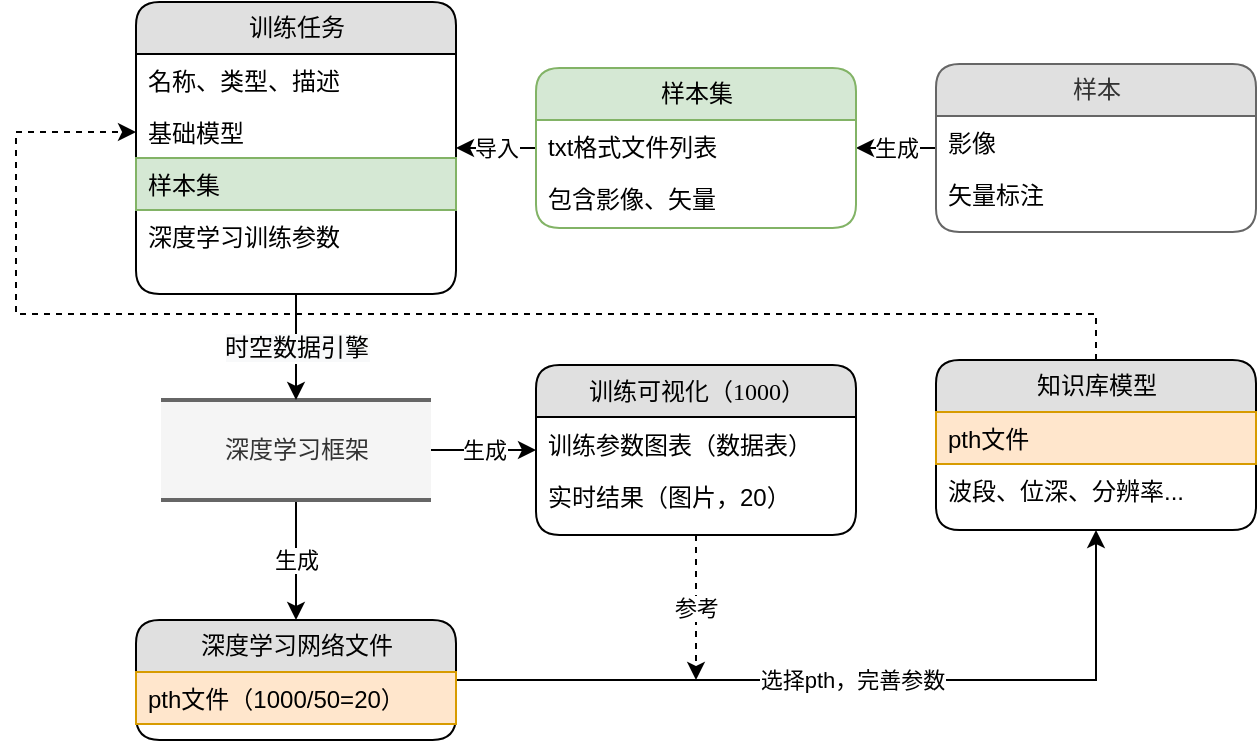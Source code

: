 <mxfile version="20.0.4" type="github"><diagram name="Page-1" id="b520641d-4fe3-3701-9064-5fc419738815"><mxGraphModel dx="1038" dy="547" grid="1" gridSize="10" guides="1" tooltips="1" connect="1" arrows="1" fold="1" page="1" pageScale="1" pageWidth="1100" pageHeight="850" background="none" math="0" shadow="0"><root><mxCell id="0"/><mxCell id="1" parent="0"/><mxCell id="MhStYiXGdmvfo5GGWU4S-9" value="生成" style="edgeStyle=orthogonalEdgeStyle;rounded=0;jumpStyle=none;orthogonalLoop=1;jettySize=auto;html=1;" parent="1" source="2debaab0fafb2da2-10" target="MhStYiXGdmvfo5GGWU4S-4" edge="1"><mxGeometry relative="1" as="geometry"/></mxCell><mxCell id="MhStYiXGdmvfo5GGWU4S-20" value="生成" style="edgeStyle=orthogonalEdgeStyle;rounded=0;jumpStyle=none;orthogonalLoop=1;jettySize=auto;html=1;" parent="1" source="2debaab0fafb2da2-10" target="21ea969265ad0168-18" edge="1"><mxGeometry relative="1" as="geometry"/></mxCell><mxCell id="2debaab0fafb2da2-10" value="深度学习框架" style="html=1;rounded=0;shadow=0;comic=0;labelBackgroundColor=none;strokeWidth=2;fontFamily=Verdana;fontSize=12;align=center;shape=mxgraph.ios7ui.horLines;fillColor=#f5f5f5;strokeColor=#666666;fontColor=#333333;" parent="1" vertex="1"><mxGeometry x="282.5" y="543" width="135" height="50" as="geometry"/></mxCell><mxCell id="MhStYiXGdmvfo5GGWU4S-21" value="&lt;span style=&quot;font-family: Verdana; font-size: 12px; background-color: rgb(248, 249, 250);&quot;&gt;时空数据引擎&lt;/span&gt;" style="edgeStyle=orthogonalEdgeStyle;rounded=0;jumpStyle=none;orthogonalLoop=1;jettySize=auto;html=1;" parent="1" source="21ea969265ad0168-14" target="2debaab0fafb2da2-10" edge="1"><mxGeometry relative="1" as="geometry"/></mxCell><mxCell id="21ea969265ad0168-14" value="训练任务" style="swimlane;html=1;fontStyle=0;childLayout=stackLayout;horizontal=1;startSize=26;fillColor=#e0e0e0;horizontalStack=0;resizeParent=1;resizeLast=0;collapsible=1;marginBottom=0;swimlaneFillColor=#ffffff;align=center;rounded=1;shadow=0;comic=0;labelBackgroundColor=none;strokeWidth=1;fontFamily=Verdana;fontSize=12" parent="1" vertex="1"><mxGeometry x="270" y="344" width="160" height="146" as="geometry"/></mxCell><mxCell id="21ea969265ad0168-15" value="名称、类型、描述" style="text;html=1;strokeColor=none;fillColor=none;spacingLeft=4;spacingRight=4;whiteSpace=wrap;overflow=hidden;rotatable=0;points=[[0,0.5],[1,0.5]];portConstraint=eastwest;" parent="21ea969265ad0168-14" vertex="1"><mxGeometry y="26" width="160" height="26" as="geometry"/></mxCell><mxCell id="21ea969265ad0168-16" value="基础模型" style="text;html=1;strokeColor=none;fillColor=none;spacingLeft=4;spacingRight=4;whiteSpace=wrap;overflow=hidden;rotatable=0;points=[[0,0.5],[1,0.5]];portConstraint=eastwest;" parent="21ea969265ad0168-14" vertex="1"><mxGeometry y="52" width="160" height="26" as="geometry"/></mxCell><mxCell id="21ea969265ad0168-17" value="样本集" style="text;html=1;strokeColor=#82b366;fillColor=#d5e8d4;spacingLeft=4;spacingRight=4;whiteSpace=wrap;overflow=hidden;rotatable=0;points=[[0,0.5],[1,0.5]];portConstraint=eastwest;" parent="21ea969265ad0168-14" vertex="1"><mxGeometry y="78" width="160" height="26" as="geometry"/></mxCell><mxCell id="MhStYiXGdmvfo5GGWU4S-3" value="深度学习训练参数" style="text;html=1;spacingLeft=4;spacingRight=4;whiteSpace=wrap;overflow=hidden;rotatable=0;points=[[0,0.5],[1,0.5]];portConstraint=eastwest;" parent="21ea969265ad0168-14" vertex="1"><mxGeometry y="104" width="160" height="26" as="geometry"/></mxCell><mxCell id="MhStYiXGdmvfo5GGWU4S-13" value="选择pth，完善参数" style="edgeStyle=orthogonalEdgeStyle;rounded=0;jumpStyle=none;orthogonalLoop=1;jettySize=auto;html=1;" parent="1" source="21ea969265ad0168-18" target="MhStYiXGdmvfo5GGWU4S-10" edge="1"><mxGeometry relative="1" as="geometry"/></mxCell><mxCell id="21ea969265ad0168-18" value="深度学习网络文件" style="swimlane;html=1;fontStyle=0;childLayout=stackLayout;horizontal=1;startSize=26;fillColor=#e0e0e0;horizontalStack=0;resizeParent=1;resizeLast=0;collapsible=1;marginBottom=0;swimlaneFillColor=#ffffff;align=center;rounded=1;shadow=0;comic=0;labelBackgroundColor=none;strokeWidth=1;fontFamily=Verdana;fontSize=12" parent="1" vertex="1"><mxGeometry x="270" y="653" width="160" height="60" as="geometry"/></mxCell><mxCell id="21ea969265ad0168-19" value="pth文件（1000/50=20）" style="text;html=1;strokeColor=#d79b00;fillColor=#ffe6cc;spacingLeft=4;spacingRight=4;whiteSpace=wrap;overflow=hidden;rotatable=0;points=[[0,0.5],[1,0.5]];portConstraint=eastwest;" parent="21ea969265ad0168-18" vertex="1"><mxGeometry y="26" width="160" height="26" as="geometry"/></mxCell><mxCell id="MhStYiXGdmvfo5GGWU4S-19" value="生成" style="edgeStyle=orthogonalEdgeStyle;rounded=0;jumpStyle=none;orthogonalLoop=1;jettySize=auto;html=1;" parent="1" source="21ea969265ad0168-22" target="21ea969265ad0168-26" edge="1"><mxGeometry relative="1" as="geometry"/></mxCell><mxCell id="21ea969265ad0168-22" value="样本" style="swimlane;html=1;fontStyle=0;childLayout=stackLayout;horizontal=1;startSize=26;fillColor=#E0E0E0;horizontalStack=0;resizeParent=1;resizeLast=0;collapsible=1;marginBottom=0;swimlaneFillColor=#ffffff;align=center;rounded=1;shadow=0;comic=0;labelBackgroundColor=none;strokeWidth=1;fontFamily=Verdana;fontSize=12;strokeColor=#666666;fontColor=#333333;" parent="1" vertex="1"><mxGeometry x="670" y="375" width="160" height="84" as="geometry"/></mxCell><mxCell id="21ea969265ad0168-23" value="影像" style="text;html=1;spacingLeft=4;spacingRight=4;whiteSpace=wrap;overflow=hidden;rotatable=0;points=[[0,0.5],[1,0.5]];portConstraint=eastwest;" parent="21ea969265ad0168-22" vertex="1"><mxGeometry y="26" width="160" height="26" as="geometry"/></mxCell><mxCell id="pX2E0vCHCs31WIcuHjbz-1" value="矢量标注" style="text;html=1;spacingLeft=4;spacingRight=4;whiteSpace=wrap;overflow=hidden;rotatable=0;points=[[0,0.5],[1,0.5]];portConstraint=eastwest;" vertex="1" parent="21ea969265ad0168-22"><mxGeometry y="52" width="160" height="26" as="geometry"/></mxCell><mxCell id="MhStYiXGdmvfo5GGWU4S-18" value="导入" style="edgeStyle=orthogonalEdgeStyle;rounded=0;jumpStyle=none;orthogonalLoop=1;jettySize=auto;html=1;" parent="1" source="21ea969265ad0168-26" target="21ea969265ad0168-14" edge="1"><mxGeometry relative="1" as="geometry"/></mxCell><mxCell id="21ea969265ad0168-26" value="样本集" style="swimlane;html=1;fontStyle=0;childLayout=stackLayout;horizontal=1;startSize=26;fillColor=#d5e8d4;horizontalStack=0;resizeParent=1;resizeLast=0;collapsible=1;marginBottom=0;swimlaneFillColor=#ffffff;align=center;rounded=1;shadow=0;comic=0;labelBackgroundColor=none;strokeWidth=1;fontFamily=Verdana;fontSize=12;strokeColor=#82b366;" parent="1" vertex="1"><mxGeometry x="470" y="377" width="160" height="80" as="geometry"/></mxCell><mxCell id="21ea969265ad0168-27" value="txt格式文件列表" style="text;html=1;spacingLeft=4;spacingRight=4;whiteSpace=wrap;overflow=hidden;rotatable=0;points=[[0,0.5],[1,0.5]];portConstraint=eastwest;" parent="21ea969265ad0168-26" vertex="1"><mxGeometry y="26" width="160" height="26" as="geometry"/></mxCell><mxCell id="MhStYiXGdmvfo5GGWU4S-35" value="包含影像、矢量" style="text;html=1;spacingLeft=4;spacingRight=4;whiteSpace=wrap;overflow=hidden;rotatable=0;points=[[0,0.5],[1,0.5]];portConstraint=eastwest;" parent="21ea969265ad0168-26" vertex="1"><mxGeometry y="52" width="160" height="26" as="geometry"/></mxCell><mxCell id="MhStYiXGdmvfo5GGWU4S-14" value="参考" style="edgeStyle=orthogonalEdgeStyle;rounded=0;jumpStyle=none;orthogonalLoop=1;jettySize=auto;html=1;dashed=1;" parent="1" source="MhStYiXGdmvfo5GGWU4S-4" edge="1"><mxGeometry relative="1" as="geometry"><mxPoint x="550" y="683" as="targetPoint"/></mxGeometry></mxCell><mxCell id="MhStYiXGdmvfo5GGWU4S-4" value="训练可视化（1000）" style="swimlane;html=1;fontStyle=0;childLayout=stackLayout;horizontal=1;startSize=26;fillColor=#e0e0e0;horizontalStack=0;resizeParent=1;resizeLast=0;collapsible=1;marginBottom=0;swimlaneFillColor=#ffffff;align=center;rounded=1;shadow=0;comic=0;labelBackgroundColor=none;strokeWidth=1;fontFamily=Verdana;fontSize=12" parent="1" vertex="1"><mxGeometry x="470" y="525.5" width="160" height="85" as="geometry"/></mxCell><mxCell id="MhStYiXGdmvfo5GGWU4S-5" value="训练参数图表（数据表）" style="text;html=1;strokeColor=none;fillColor=none;spacingLeft=4;spacingRight=4;whiteSpace=wrap;overflow=hidden;rotatable=0;points=[[0,0.5],[1,0.5]];portConstraint=eastwest;" parent="MhStYiXGdmvfo5GGWU4S-4" vertex="1"><mxGeometry y="26" width="160" height="26" as="geometry"/></mxCell><mxCell id="MhStYiXGdmvfo5GGWU4S-6" value="实时结果（图片，20）" style="text;html=1;strokeColor=none;fillColor=none;spacingLeft=4;spacingRight=4;whiteSpace=wrap;overflow=hidden;rotatable=0;points=[[0,0.5],[1,0.5]];portConstraint=eastwest;" parent="MhStYiXGdmvfo5GGWU4S-4" vertex="1"><mxGeometry y="52" width="160" height="26" as="geometry"/></mxCell><mxCell id="MhStYiXGdmvfo5GGWU4S-39" style="edgeStyle=orthogonalEdgeStyle;rounded=0;jumpStyle=none;orthogonalLoop=1;jettySize=auto;html=1;dashed=1;" parent="1" source="MhStYiXGdmvfo5GGWU4S-10" target="21ea969265ad0168-16" edge="1"><mxGeometry relative="1" as="geometry"><Array as="points"><mxPoint x="750" y="500"/><mxPoint x="210" y="500"/><mxPoint x="210" y="409"/></Array></mxGeometry></mxCell><mxCell id="MhStYiXGdmvfo5GGWU4S-10" value="知识库模型" style="swimlane;html=1;fontStyle=0;childLayout=stackLayout;horizontal=1;startSize=26;fillColor=#e0e0e0;horizontalStack=0;resizeParent=1;resizeLast=0;collapsible=1;marginBottom=0;swimlaneFillColor=#ffffff;align=center;rounded=1;shadow=0;comic=0;labelBackgroundColor=none;strokeWidth=1;fontFamily=Verdana;fontSize=12" parent="1" vertex="1"><mxGeometry x="670" y="523" width="160" height="85" as="geometry"/></mxCell><mxCell id="MhStYiXGdmvfo5GGWU4S-11" value="pth文件" style="text;html=1;strokeColor=#d79b00;fillColor=#ffe6cc;spacingLeft=4;spacingRight=4;whiteSpace=wrap;overflow=hidden;rotatable=0;points=[[0,0.5],[1,0.5]];portConstraint=eastwest;" parent="MhStYiXGdmvfo5GGWU4S-10" vertex="1"><mxGeometry y="26" width="160" height="26" as="geometry"/></mxCell><mxCell id="MhStYiXGdmvfo5GGWU4S-12" value="波段、位深、分辨率..." style="text;html=1;strokeColor=none;fillColor=none;spacingLeft=4;spacingRight=4;whiteSpace=wrap;overflow=hidden;rotatable=0;points=[[0,0.5],[1,0.5]];portConstraint=eastwest;" parent="MhStYiXGdmvfo5GGWU4S-10" vertex="1"><mxGeometry y="52" width="160" height="26" as="geometry"/></mxCell></root></mxGraphModel></diagram></mxfile>
